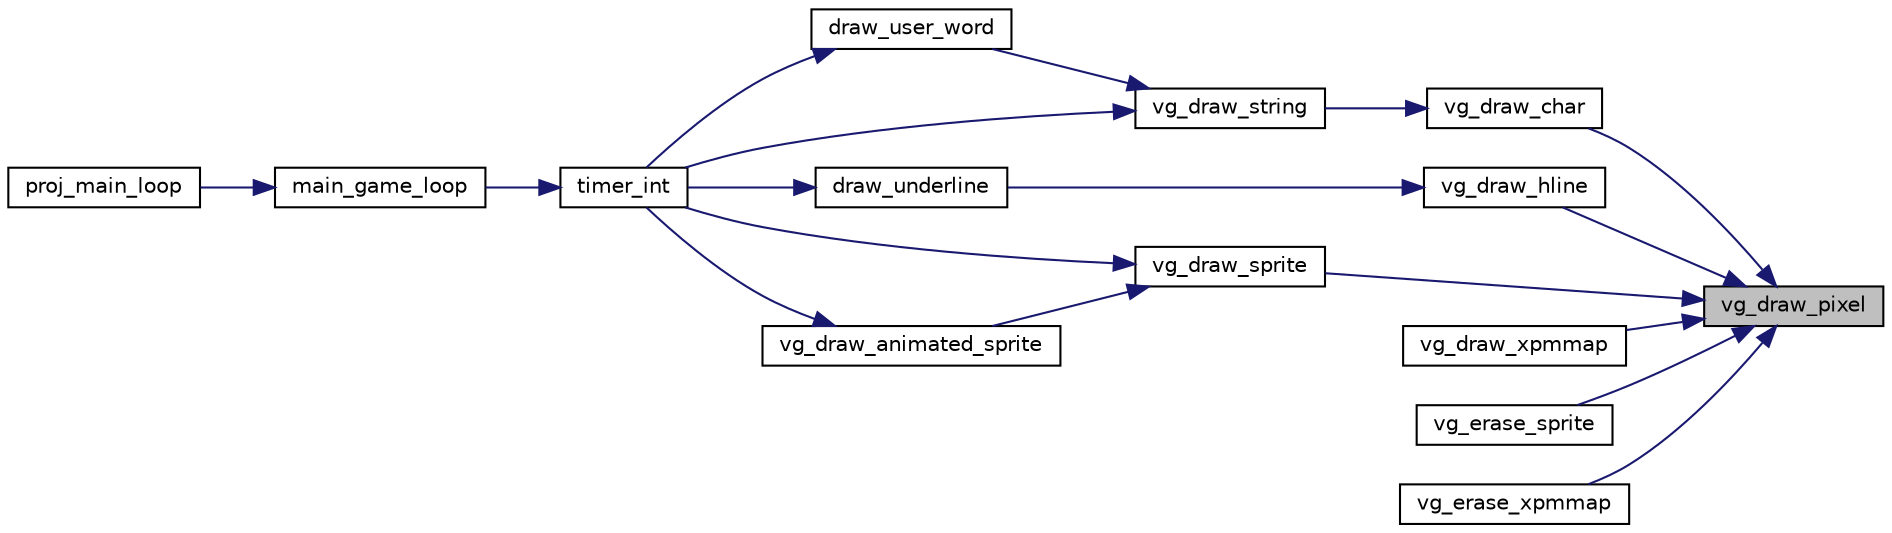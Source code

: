 digraph "vg_draw_pixel"
{
 // LATEX_PDF_SIZE
  edge [fontname="Helvetica",fontsize="10",labelfontname="Helvetica",labelfontsize="10"];
  node [fontname="Helvetica",fontsize="10",shape=record];
  rankdir="RL";
  Node1 [label="vg_draw_pixel",height=0.2,width=0.4,color="black", fillcolor="grey75", style="filled", fontcolor="black",tooltip="Draws a pixel in the specified coordinates with the specified color."];
  Node1 -> Node2 [dir="back",color="midnightblue",fontsize="10",style="solid",fontname="Helvetica"];
  Node2 [label="vg_draw_char",height=0.2,width=0.4,color="black", fillcolor="white", style="filled",URL="$video__gr_8c.html#af3d48301439b1a7536212794165a0917",tooltip="Draws a character in the specified coordinates with the specified color."];
  Node2 -> Node3 [dir="back",color="midnightblue",fontsize="10",style="solid",fontname="Helvetica"];
  Node3 [label="vg_draw_string",height=0.2,width=0.4,color="black", fillcolor="white", style="filled",URL="$video__gr_8c.html#aa6f33847fa05e5123517fab111cc6114",tooltip="Draws a string in the specified coordinates with the specified color."];
  Node3 -> Node4 [dir="back",color="midnightblue",fontsize="10",style="solid",fontname="Helvetica"];
  Node4 [label="draw_user_word",height=0.2,width=0.4,color="black", fillcolor="white", style="filled",URL="$manager_8c.html#a9cd7022ff34c76c5e3028c16419cf075",tooltip="Draws a word in the screen."];
  Node4 -> Node5 [dir="back",color="midnightblue",fontsize="10",style="solid",fontname="Helvetica"];
  Node5 [label="timer_int",height=0.2,width=0.4,color="black", fillcolor="white", style="filled",URL="$manager_8c.html#a9df05b246940004343097316105b03b0",tooltip="Timer interrupt handler. This function defines how timer interrupts are handled, depending on the cur..."];
  Node5 -> Node6 [dir="back",color="midnightblue",fontsize="10",style="solid",fontname="Helvetica"];
  Node6 [label="main_game_loop",height=0.2,width=0.4,color="black", fillcolor="white", style="filled",URL="$manager_8c.html#abfa3e0325d0e3c711d629d90574a80fc",tooltip="Function that handles the main game loop. This function handles the interrupts appropriately."];
  Node6 -> Node7 [dir="back",color="midnightblue",fontsize="10",style="solid",fontname="Helvetica"];
  Node7 [label="proj_main_loop",height=0.2,width=0.4,color="black", fillcolor="white", style="filled",URL="$proj_8c.html#ad290208c74ef25eb347d1d96a390cd66",tooltip=" "];
  Node3 -> Node5 [dir="back",color="midnightblue",fontsize="10",style="solid",fontname="Helvetica"];
  Node1 -> Node8 [dir="back",color="midnightblue",fontsize="10",style="solid",fontname="Helvetica"];
  Node8 [label="vg_draw_hline",height=0.2,width=0.4,color="black", fillcolor="white", style="filled",URL="$video__gr_8c.html#a5e5b25bd525250f61f40b9e9f212d5e6",tooltip="Draws a horizontal line in the specified coordinates with the specified color."];
  Node8 -> Node9 [dir="back",color="midnightblue",fontsize="10",style="solid",fontname="Helvetica"];
  Node9 [label="draw_underline",height=0.2,width=0.4,color="black", fillcolor="white", style="filled",URL="$manager_8c.html#a05b70e6e0957319c26d4c7c8109cb407",tooltip="Draws an underline under the character that the user is currently typing."];
  Node9 -> Node5 [dir="back",color="midnightblue",fontsize="10",style="solid",fontname="Helvetica"];
  Node1 -> Node10 [dir="back",color="midnightblue",fontsize="10",style="solid",fontname="Helvetica"];
  Node10 [label="vg_draw_sprite",height=0.2,width=0.4,color="black", fillcolor="white", style="filled",URL="$video__gr_8c.html#a50ba338a74273d7a169b05c9b42cea4b",tooltip="Draws a sprite specified in the argument."];
  Node10 -> Node5 [dir="back",color="midnightblue",fontsize="10",style="solid",fontname="Helvetica"];
  Node10 -> Node11 [dir="back",color="midnightblue",fontsize="10",style="solid",fontname="Helvetica"];
  Node11 [label="vg_draw_animated_sprite",height=0.2,width=0.4,color="black", fillcolor="white", style="filled",URL="$video__gr_8c.html#ab3e119ee89e4ebb8919ecd007f0fd99c",tooltip=" "];
  Node11 -> Node5 [dir="back",color="midnightblue",fontsize="10",style="solid",fontname="Helvetica"];
  Node1 -> Node12 [dir="back",color="midnightblue",fontsize="10",style="solid",fontname="Helvetica"];
  Node12 [label="vg_draw_xpmmap",height=0.2,width=0.4,color="black", fillcolor="white", style="filled",URL="$video__gr_8c.html#a0c7306536a40695dd2aa3454ff3bf4e3",tooltip="Draws a xpm image in the specified coordinates."];
  Node1 -> Node13 [dir="back",color="midnightblue",fontsize="10",style="solid",fontname="Helvetica"];
  Node13 [label="vg_erase_sprite",height=0.2,width=0.4,color="black", fillcolor="white", style="filled",URL="$video__gr_8c.html#a30ef1aed10a8f8658647c78b8c5a8d0a",tooltip="Erases a sprite specified in the argument."];
  Node1 -> Node14 [dir="back",color="midnightblue",fontsize="10",style="solid",fontname="Helvetica"];
  Node14 [label="vg_erase_xpmmap",height=0.2,width=0.4,color="black", fillcolor="white", style="filled",URL="$video__gr_8c.html#a09e625a4c3ae78891f4030a962597c4f",tooltip="Erases a xpm image in the specified coordinates."];
}
